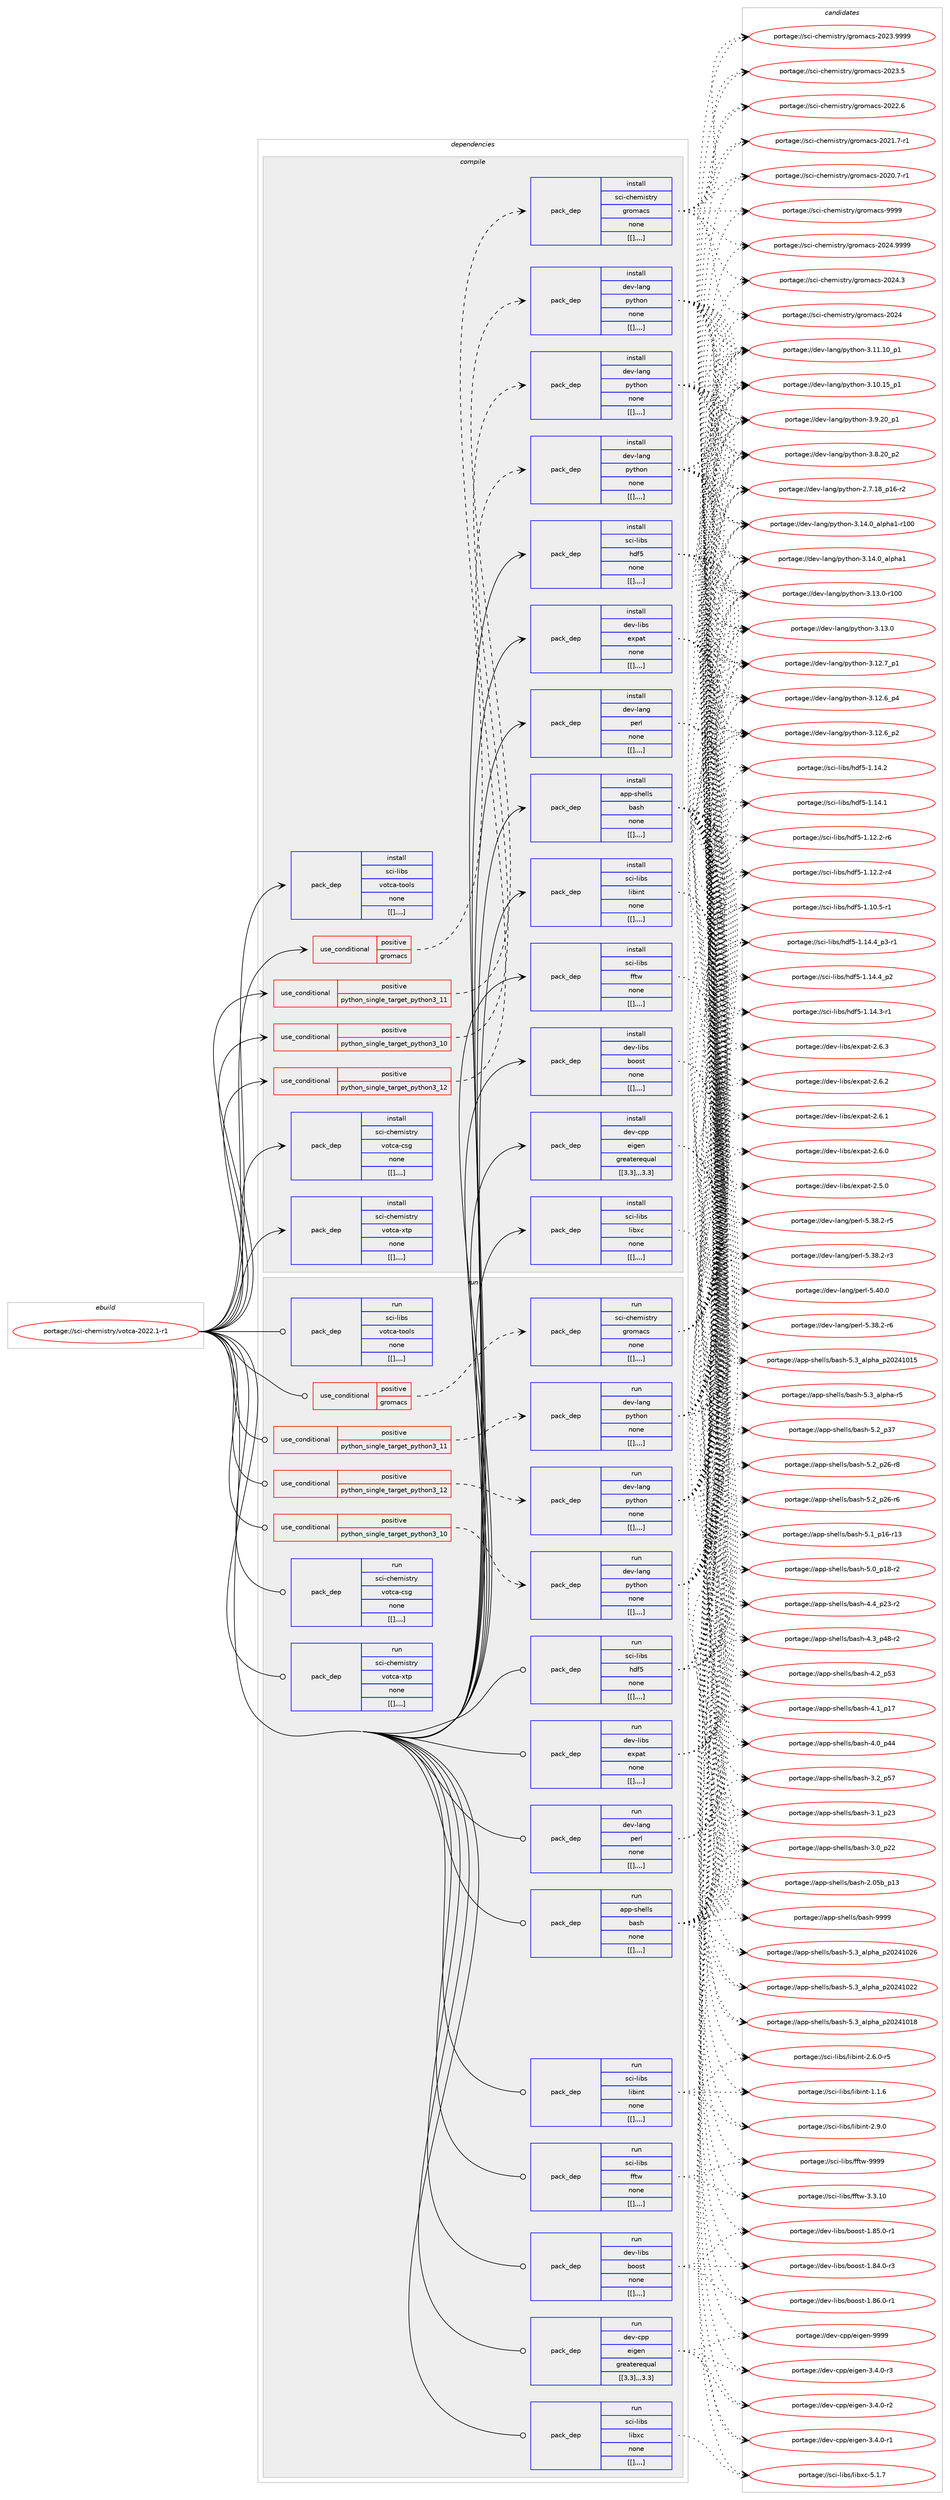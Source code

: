 digraph prolog {

# *************
# Graph options
# *************

newrank=true;
concentrate=true;
compound=true;
graph [rankdir=LR,fontname=Helvetica,fontsize=10,ranksep=1.5];#, ranksep=2.5, nodesep=0.2];
edge  [arrowhead=vee];
node  [fontname=Helvetica,fontsize=10];

# **********
# The ebuild
# **********

subgraph cluster_leftcol {
color=gray;
label=<<i>ebuild</i>>;
id [label="portage://sci-chemistry/votca-2022.1-r1", color=red, width=4, href="../sci-chemistry/votca-2022.1-r1.svg"];
}

# ****************
# The dependencies
# ****************

subgraph cluster_midcol {
color=gray;
label=<<i>dependencies</i>>;
subgraph cluster_compile {
fillcolor="#eeeeee";
style=filled;
label=<<i>compile</i>>;
subgraph cond110692 {
dependency417188 [label=<<TABLE BORDER="0" CELLBORDER="1" CELLSPACING="0" CELLPADDING="4"><TR><TD ROWSPAN="3" CELLPADDING="10">use_conditional</TD></TR><TR><TD>positive</TD></TR><TR><TD>gromacs</TD></TR></TABLE>>, shape=none, color=red];
subgraph pack303385 {
dependency417192 [label=<<TABLE BORDER="0" CELLBORDER="1" CELLSPACING="0" CELLPADDING="4" WIDTH="220"><TR><TD ROWSPAN="6" CELLPADDING="30">pack_dep</TD></TR><TR><TD WIDTH="110">install</TD></TR><TR><TD>sci-chemistry</TD></TR><TR><TD>gromacs</TD></TR><TR><TD>none</TD></TR><TR><TD>[[],,,,]</TD></TR></TABLE>>, shape=none, color=blue];
}
dependency417188:e -> dependency417192:w [weight=20,style="dashed",arrowhead="vee"];
}
id:e -> dependency417188:w [weight=20,style="solid",arrowhead="vee"];
subgraph cond110707 {
dependency417222 [label=<<TABLE BORDER="0" CELLBORDER="1" CELLSPACING="0" CELLPADDING="4"><TR><TD ROWSPAN="3" CELLPADDING="10">use_conditional</TD></TR><TR><TD>positive</TD></TR><TR><TD>python_single_target_python3_10</TD></TR></TABLE>>, shape=none, color=red];
subgraph pack303425 {
dependency417235 [label=<<TABLE BORDER="0" CELLBORDER="1" CELLSPACING="0" CELLPADDING="4" WIDTH="220"><TR><TD ROWSPAN="6" CELLPADDING="30">pack_dep</TD></TR><TR><TD WIDTH="110">install</TD></TR><TR><TD>dev-lang</TD></TR><TR><TD>python</TD></TR><TR><TD>none</TD></TR><TR><TD>[[],,,,]</TD></TR></TABLE>>, shape=none, color=blue];
}
dependency417222:e -> dependency417235:w [weight=20,style="dashed",arrowhead="vee"];
}
id:e -> dependency417222:w [weight=20,style="solid",arrowhead="vee"];
subgraph cond110716 {
dependency417286 [label=<<TABLE BORDER="0" CELLBORDER="1" CELLSPACING="0" CELLPADDING="4"><TR><TD ROWSPAN="3" CELLPADDING="10">use_conditional</TD></TR><TR><TD>positive</TD></TR><TR><TD>python_single_target_python3_11</TD></TR></TABLE>>, shape=none, color=red];
subgraph pack303480 {
dependency417312 [label=<<TABLE BORDER="0" CELLBORDER="1" CELLSPACING="0" CELLPADDING="4" WIDTH="220"><TR><TD ROWSPAN="6" CELLPADDING="30">pack_dep</TD></TR><TR><TD WIDTH="110">install</TD></TR><TR><TD>dev-lang</TD></TR><TR><TD>python</TD></TR><TR><TD>none</TD></TR><TR><TD>[[],,,,]</TD></TR></TABLE>>, shape=none, color=blue];
}
dependency417286:e -> dependency417312:w [weight=20,style="dashed",arrowhead="vee"];
}
id:e -> dependency417286:w [weight=20,style="solid",arrowhead="vee"];
subgraph cond110730 {
dependency417352 [label=<<TABLE BORDER="0" CELLBORDER="1" CELLSPACING="0" CELLPADDING="4"><TR><TD ROWSPAN="3" CELLPADDING="10">use_conditional</TD></TR><TR><TD>positive</TD></TR><TR><TD>python_single_target_python3_12</TD></TR></TABLE>>, shape=none, color=red];
subgraph pack303534 {
dependency417401 [label=<<TABLE BORDER="0" CELLBORDER="1" CELLSPACING="0" CELLPADDING="4" WIDTH="220"><TR><TD ROWSPAN="6" CELLPADDING="30">pack_dep</TD></TR><TR><TD WIDTH="110">install</TD></TR><TR><TD>dev-lang</TD></TR><TR><TD>python</TD></TR><TR><TD>none</TD></TR><TR><TD>[[],,,,]</TD></TR></TABLE>>, shape=none, color=blue];
}
dependency417352:e -> dependency417401:w [weight=20,style="dashed",arrowhead="vee"];
}
id:e -> dependency417352:w [weight=20,style="solid",arrowhead="vee"];
subgraph pack303578 {
dependency417433 [label=<<TABLE BORDER="0" CELLBORDER="1" CELLSPACING="0" CELLPADDING="4" WIDTH="220"><TR><TD ROWSPAN="6" CELLPADDING="30">pack_dep</TD></TR><TR><TD WIDTH="110">install</TD></TR><TR><TD>app-shells</TD></TR><TR><TD>bash</TD></TR><TR><TD>none</TD></TR><TR><TD>[[],,,,]</TD></TR></TABLE>>, shape=none, color=blue];
}
id:e -> dependency417433:w [weight=20,style="solid",arrowhead="vee"];
subgraph pack303586 {
dependency417457 [label=<<TABLE BORDER="0" CELLBORDER="1" CELLSPACING="0" CELLPADDING="4" WIDTH="220"><TR><TD ROWSPAN="6" CELLPADDING="30">pack_dep</TD></TR><TR><TD WIDTH="110">install</TD></TR><TR><TD>dev-cpp</TD></TR><TR><TD>eigen</TD></TR><TR><TD>greaterequal</TD></TR><TR><TD>[[3,3],,,3.3]</TD></TR></TABLE>>, shape=none, color=blue];
}
id:e -> dependency417457:w [weight=20,style="solid",arrowhead="vee"];
subgraph pack303600 {
dependency417461 [label=<<TABLE BORDER="0" CELLBORDER="1" CELLSPACING="0" CELLPADDING="4" WIDTH="220"><TR><TD ROWSPAN="6" CELLPADDING="30">pack_dep</TD></TR><TR><TD WIDTH="110">install</TD></TR><TR><TD>dev-lang</TD></TR><TR><TD>perl</TD></TR><TR><TD>none</TD></TR><TR><TD>[[],,,,]</TD></TR></TABLE>>, shape=none, color=blue];
}
id:e -> dependency417461:w [weight=20,style="solid",arrowhead="vee"];
subgraph pack303605 {
dependency417464 [label=<<TABLE BORDER="0" CELLBORDER="1" CELLSPACING="0" CELLPADDING="4" WIDTH="220"><TR><TD ROWSPAN="6" CELLPADDING="30">pack_dep</TD></TR><TR><TD WIDTH="110">install</TD></TR><TR><TD>dev-libs</TD></TR><TR><TD>boost</TD></TR><TR><TD>none</TD></TR><TR><TD>[[],,,,]</TD></TR></TABLE>>, shape=none, color=blue];
}
id:e -> dependency417464:w [weight=20,style="solid",arrowhead="vee"];
subgraph pack303642 {
dependency417549 [label=<<TABLE BORDER="0" CELLBORDER="1" CELLSPACING="0" CELLPADDING="4" WIDTH="220"><TR><TD ROWSPAN="6" CELLPADDING="30">pack_dep</TD></TR><TR><TD WIDTH="110">install</TD></TR><TR><TD>dev-libs</TD></TR><TR><TD>expat</TD></TR><TR><TD>none</TD></TR><TR><TD>[[],,,,]</TD></TR></TABLE>>, shape=none, color=blue];
}
id:e -> dependency417549:w [weight=20,style="solid",arrowhead="vee"];
subgraph pack303708 {
dependency417584 [label=<<TABLE BORDER="0" CELLBORDER="1" CELLSPACING="0" CELLPADDING="4" WIDTH="220"><TR><TD ROWSPAN="6" CELLPADDING="30">pack_dep</TD></TR><TR><TD WIDTH="110">install</TD></TR><TR><TD>sci-libs</TD></TR><TR><TD>fftw</TD></TR><TR><TD>none</TD></TR><TR><TD>[[],,,,]</TD></TR></TABLE>>, shape=none, color=blue];
}
id:e -> dependency417584:w [weight=20,style="solid",arrowhead="vee"];
subgraph pack303727 {
dependency417655 [label=<<TABLE BORDER="0" CELLBORDER="1" CELLSPACING="0" CELLPADDING="4" WIDTH="220"><TR><TD ROWSPAN="6" CELLPADDING="30">pack_dep</TD></TR><TR><TD WIDTH="110">install</TD></TR><TR><TD>sci-libs</TD></TR><TR><TD>hdf5</TD></TR><TR><TD>none</TD></TR><TR><TD>[[],,,,]</TD></TR></TABLE>>, shape=none, color=blue];
}
id:e -> dependency417655:w [weight=20,style="solid",arrowhead="vee"];
subgraph pack303767 {
dependency417692 [label=<<TABLE BORDER="0" CELLBORDER="1" CELLSPACING="0" CELLPADDING="4" WIDTH="220"><TR><TD ROWSPAN="6" CELLPADDING="30">pack_dep</TD></TR><TR><TD WIDTH="110">install</TD></TR><TR><TD>sci-libs</TD></TR><TR><TD>libint</TD></TR><TR><TD>none</TD></TR><TR><TD>[[],,,,]</TD></TR></TABLE>>, shape=none, color=blue];
}
id:e -> dependency417692:w [weight=20,style="solid",arrowhead="vee"];
subgraph pack303811 {
dependency417729 [label=<<TABLE BORDER="0" CELLBORDER="1" CELLSPACING="0" CELLPADDING="4" WIDTH="220"><TR><TD ROWSPAN="6" CELLPADDING="30">pack_dep</TD></TR><TR><TD WIDTH="110">install</TD></TR><TR><TD>sci-libs</TD></TR><TR><TD>libxc</TD></TR><TR><TD>none</TD></TR><TR><TD>[[],,,,]</TD></TR></TABLE>>, shape=none, color=blue];
}
id:e -> dependency417729:w [weight=20,style="solid",arrowhead="vee"];
subgraph pack303826 {
dependency417754 [label=<<TABLE BORDER="0" CELLBORDER="1" CELLSPACING="0" CELLPADDING="4" WIDTH="220"><TR><TD ROWSPAN="6" CELLPADDING="30">pack_dep</TD></TR><TR><TD WIDTH="110">install</TD></TR><TR><TD>sci-chemistry</TD></TR><TR><TD>votca-csg</TD></TR><TR><TD>none</TD></TR><TR><TD>[[],,,,]</TD></TR></TABLE>>, shape=none, color=blue];
}
id:e -> dependency417754:w [weight=20,style="solid",arrowhead="vee"];
subgraph pack303838 {
dependency417772 [label=<<TABLE BORDER="0" CELLBORDER="1" CELLSPACING="0" CELLPADDING="4" WIDTH="220"><TR><TD ROWSPAN="6" CELLPADDING="30">pack_dep</TD></TR><TR><TD WIDTH="110">install</TD></TR><TR><TD>sci-chemistry</TD></TR><TR><TD>votca-xtp</TD></TR><TR><TD>none</TD></TR><TR><TD>[[],,,,]</TD></TR></TABLE>>, shape=none, color=blue];
}
id:e -> dependency417772:w [weight=20,style="solid",arrowhead="vee"];
subgraph pack303869 {
dependency417804 [label=<<TABLE BORDER="0" CELLBORDER="1" CELLSPACING="0" CELLPADDING="4" WIDTH="220"><TR><TD ROWSPAN="6" CELLPADDING="30">pack_dep</TD></TR><TR><TD WIDTH="110">install</TD></TR><TR><TD>sci-libs</TD></TR><TR><TD>votca-tools</TD></TR><TR><TD>none</TD></TR><TR><TD>[[],,,,]</TD></TR></TABLE>>, shape=none, color=blue];
}
id:e -> dependency417804:w [weight=20,style="solid",arrowhead="vee"];
}
subgraph cluster_compileandrun {
fillcolor="#eeeeee";
style=filled;
label=<<i>compile and run</i>>;
}
subgraph cluster_run {
fillcolor="#eeeeee";
style=filled;
label=<<i>run</i>>;
subgraph cond110827 {
dependency417874 [label=<<TABLE BORDER="0" CELLBORDER="1" CELLSPACING="0" CELLPADDING="4"><TR><TD ROWSPAN="3" CELLPADDING="10">use_conditional</TD></TR><TR><TD>positive</TD></TR><TR><TD>gromacs</TD></TR></TABLE>>, shape=none, color=red];
subgraph pack303971 {
dependency417958 [label=<<TABLE BORDER="0" CELLBORDER="1" CELLSPACING="0" CELLPADDING="4" WIDTH="220"><TR><TD ROWSPAN="6" CELLPADDING="30">pack_dep</TD></TR><TR><TD WIDTH="110">run</TD></TR><TR><TD>sci-chemistry</TD></TR><TR><TD>gromacs</TD></TR><TR><TD>none</TD></TR><TR><TD>[[],,,,]</TD></TR></TABLE>>, shape=none, color=blue];
}
dependency417874:e -> dependency417958:w [weight=20,style="dashed",arrowhead="vee"];
}
id:e -> dependency417874:w [weight=20,style="solid",arrowhead="odot"];
subgraph cond110862 {
dependency417993 [label=<<TABLE BORDER="0" CELLBORDER="1" CELLSPACING="0" CELLPADDING="4"><TR><TD ROWSPAN="3" CELLPADDING="10">use_conditional</TD></TR><TR><TD>positive</TD></TR><TR><TD>python_single_target_python3_10</TD></TR></TABLE>>, shape=none, color=red];
subgraph pack304045 {
dependency418075 [label=<<TABLE BORDER="0" CELLBORDER="1" CELLSPACING="0" CELLPADDING="4" WIDTH="220"><TR><TD ROWSPAN="6" CELLPADDING="30">pack_dep</TD></TR><TR><TD WIDTH="110">run</TD></TR><TR><TD>dev-lang</TD></TR><TR><TD>python</TD></TR><TR><TD>none</TD></TR><TR><TD>[[],,,,]</TD></TR></TABLE>>, shape=none, color=blue];
}
dependency417993:e -> dependency418075:w [weight=20,style="dashed",arrowhead="vee"];
}
id:e -> dependency417993:w [weight=20,style="solid",arrowhead="odot"];
subgraph cond110896 {
dependency418079 [label=<<TABLE BORDER="0" CELLBORDER="1" CELLSPACING="0" CELLPADDING="4"><TR><TD ROWSPAN="3" CELLPADDING="10">use_conditional</TD></TR><TR><TD>positive</TD></TR><TR><TD>python_single_target_python3_11</TD></TR></TABLE>>, shape=none, color=red];
subgraph pack304086 {
dependency418099 [label=<<TABLE BORDER="0" CELLBORDER="1" CELLSPACING="0" CELLPADDING="4" WIDTH="220"><TR><TD ROWSPAN="6" CELLPADDING="30">pack_dep</TD></TR><TR><TD WIDTH="110">run</TD></TR><TR><TD>dev-lang</TD></TR><TR><TD>python</TD></TR><TR><TD>none</TD></TR><TR><TD>[[],,,,]</TD></TR></TABLE>>, shape=none, color=blue];
}
dependency418079:e -> dependency418099:w [weight=20,style="dashed",arrowhead="vee"];
}
id:e -> dependency418079:w [weight=20,style="solid",arrowhead="odot"];
subgraph cond110914 {
dependency418138 [label=<<TABLE BORDER="0" CELLBORDER="1" CELLSPACING="0" CELLPADDING="4"><TR><TD ROWSPAN="3" CELLPADDING="10">use_conditional</TD></TR><TR><TD>positive</TD></TR><TR><TD>python_single_target_python3_12</TD></TR></TABLE>>, shape=none, color=red];
subgraph pack304153 {
dependency418226 [label=<<TABLE BORDER="0" CELLBORDER="1" CELLSPACING="0" CELLPADDING="4" WIDTH="220"><TR><TD ROWSPAN="6" CELLPADDING="30">pack_dep</TD></TR><TR><TD WIDTH="110">run</TD></TR><TR><TD>dev-lang</TD></TR><TR><TD>python</TD></TR><TR><TD>none</TD></TR><TR><TD>[[],,,,]</TD></TR></TABLE>>, shape=none, color=blue];
}
dependency418138:e -> dependency418226:w [weight=20,style="dashed",arrowhead="vee"];
}
id:e -> dependency418138:w [weight=20,style="solid",arrowhead="odot"];
subgraph pack304199 {
dependency418267 [label=<<TABLE BORDER="0" CELLBORDER="1" CELLSPACING="0" CELLPADDING="4" WIDTH="220"><TR><TD ROWSPAN="6" CELLPADDING="30">pack_dep</TD></TR><TR><TD WIDTH="110">run</TD></TR><TR><TD>app-shells</TD></TR><TR><TD>bash</TD></TR><TR><TD>none</TD></TR><TR><TD>[[],,,,]</TD></TR></TABLE>>, shape=none, color=blue];
}
id:e -> dependency418267:w [weight=20,style="solid",arrowhead="odot"];
subgraph pack304256 {
dependency418288 [label=<<TABLE BORDER="0" CELLBORDER="1" CELLSPACING="0" CELLPADDING="4" WIDTH="220"><TR><TD ROWSPAN="6" CELLPADDING="30">pack_dep</TD></TR><TR><TD WIDTH="110">run</TD></TR><TR><TD>dev-cpp</TD></TR><TR><TD>eigen</TD></TR><TR><TD>greaterequal</TD></TR><TR><TD>[[3,3],,,3.3]</TD></TR></TABLE>>, shape=none, color=blue];
}
id:e -> dependency418288:w [weight=20,style="solid",arrowhead="odot"];
subgraph pack304347 {
dependency418484 [label=<<TABLE BORDER="0" CELLBORDER="1" CELLSPACING="0" CELLPADDING="4" WIDTH="220"><TR><TD ROWSPAN="6" CELLPADDING="30">pack_dep</TD></TR><TR><TD WIDTH="110">run</TD></TR><TR><TD>dev-lang</TD></TR><TR><TD>perl</TD></TR><TR><TD>none</TD></TR><TR><TD>[[],,,,]</TD></TR></TABLE>>, shape=none, color=blue];
}
id:e -> dependency418484:w [weight=20,style="solid",arrowhead="odot"];
subgraph pack304459 {
dependency418568 [label=<<TABLE BORDER="0" CELLBORDER="1" CELLSPACING="0" CELLPADDING="4" WIDTH="220"><TR><TD ROWSPAN="6" CELLPADDING="30">pack_dep</TD></TR><TR><TD WIDTH="110">run</TD></TR><TR><TD>dev-libs</TD></TR><TR><TD>boost</TD></TR><TR><TD>none</TD></TR><TR><TD>[[],,,,]</TD></TR></TABLE>>, shape=none, color=blue];
}
id:e -> dependency418568:w [weight=20,style="solid",arrowhead="odot"];
subgraph pack304512 {
dependency418603 [label=<<TABLE BORDER="0" CELLBORDER="1" CELLSPACING="0" CELLPADDING="4" WIDTH="220"><TR><TD ROWSPAN="6" CELLPADDING="30">pack_dep</TD></TR><TR><TD WIDTH="110">run</TD></TR><TR><TD>dev-libs</TD></TR><TR><TD>expat</TD></TR><TR><TD>none</TD></TR><TR><TD>[[],,,,]</TD></TR></TABLE>>, shape=none, color=blue];
}
id:e -> dependency418603:w [weight=20,style="solid",arrowhead="odot"];
subgraph pack304529 {
dependency418609 [label=<<TABLE BORDER="0" CELLBORDER="1" CELLSPACING="0" CELLPADDING="4" WIDTH="220"><TR><TD ROWSPAN="6" CELLPADDING="30">pack_dep</TD></TR><TR><TD WIDTH="110">run</TD></TR><TR><TD>sci-libs</TD></TR><TR><TD>fftw</TD></TR><TR><TD>none</TD></TR><TR><TD>[[],,,,]</TD></TR></TABLE>>, shape=none, color=blue];
}
id:e -> dependency418609:w [weight=20,style="solid",arrowhead="odot"];
subgraph pack304562 {
dependency418662 [label=<<TABLE BORDER="0" CELLBORDER="1" CELLSPACING="0" CELLPADDING="4" WIDTH="220"><TR><TD ROWSPAN="6" CELLPADDING="30">pack_dep</TD></TR><TR><TD WIDTH="110">run</TD></TR><TR><TD>sci-libs</TD></TR><TR><TD>hdf5</TD></TR><TR><TD>none</TD></TR><TR><TD>[[],,,,]</TD></TR></TABLE>>, shape=none, color=blue];
}
id:e -> dependency418662:w [weight=20,style="solid",arrowhead="odot"];
subgraph pack304592 {
dependency418743 [label=<<TABLE BORDER="0" CELLBORDER="1" CELLSPACING="0" CELLPADDING="4" WIDTH="220"><TR><TD ROWSPAN="6" CELLPADDING="30">pack_dep</TD></TR><TR><TD WIDTH="110">run</TD></TR><TR><TD>sci-libs</TD></TR><TR><TD>libint</TD></TR><TR><TD>none</TD></TR><TR><TD>[[],,,,]</TD></TR></TABLE>>, shape=none, color=blue];
}
id:e -> dependency418743:w [weight=20,style="solid",arrowhead="odot"];
subgraph pack304644 {
dependency418849 [label=<<TABLE BORDER="0" CELLBORDER="1" CELLSPACING="0" CELLPADDING="4" WIDTH="220"><TR><TD ROWSPAN="6" CELLPADDING="30">pack_dep</TD></TR><TR><TD WIDTH="110">run</TD></TR><TR><TD>sci-libs</TD></TR><TR><TD>libxc</TD></TR><TR><TD>none</TD></TR><TR><TD>[[],,,,]</TD></TR></TABLE>>, shape=none, color=blue];
}
id:e -> dependency418849:w [weight=20,style="solid",arrowhead="odot"];
subgraph pack304742 {
dependency418889 [label=<<TABLE BORDER="0" CELLBORDER="1" CELLSPACING="0" CELLPADDING="4" WIDTH="220"><TR><TD ROWSPAN="6" CELLPADDING="30">pack_dep</TD></TR><TR><TD WIDTH="110">run</TD></TR><TR><TD>sci-chemistry</TD></TR><TR><TD>votca-csg</TD></TR><TR><TD>none</TD></TR><TR><TD>[[],,,,]</TD></TR></TABLE>>, shape=none, color=blue];
}
id:e -> dependency418889:w [weight=20,style="solid",arrowhead="odot"];
subgraph pack304791 {
dependency418934 [label=<<TABLE BORDER="0" CELLBORDER="1" CELLSPACING="0" CELLPADDING="4" WIDTH="220"><TR><TD ROWSPAN="6" CELLPADDING="30">pack_dep</TD></TR><TR><TD WIDTH="110">run</TD></TR><TR><TD>sci-chemistry</TD></TR><TR><TD>votca-xtp</TD></TR><TR><TD>none</TD></TR><TR><TD>[[],,,,]</TD></TR></TABLE>>, shape=none, color=blue];
}
id:e -> dependency418934:w [weight=20,style="solid",arrowhead="odot"];
subgraph pack304795 {
dependency418958 [label=<<TABLE BORDER="0" CELLBORDER="1" CELLSPACING="0" CELLPADDING="4" WIDTH="220"><TR><TD ROWSPAN="6" CELLPADDING="30">pack_dep</TD></TR><TR><TD WIDTH="110">run</TD></TR><TR><TD>sci-libs</TD></TR><TR><TD>votca-tools</TD></TR><TR><TD>none</TD></TR><TR><TD>[[],,,,]</TD></TR></TABLE>>, shape=none, color=blue];
}
id:e -> dependency418958:w [weight=20,style="solid",arrowhead="odot"];
}
}

# **************
# The candidates
# **************

subgraph cluster_choices {
rank=same;
color=gray;
label=<<i>candidates</i>>;

subgraph choice304032 {
color=black;
nodesep=1;
choice1159910545991041011091051151161141214710311411110997991154557575757 [label="portage://sci-chemistry/gromacs-9999", color=red, width=4,href="../sci-chemistry/gromacs-9999.svg"];
choice11599105459910410110910511511611412147103114111109979911545504850524657575757 [label="portage://sci-chemistry/gromacs-2024.9999", color=red, width=4,href="../sci-chemistry/gromacs-2024.9999.svg"];
choice11599105459910410110910511511611412147103114111109979911545504850524651 [label="portage://sci-chemistry/gromacs-2024.3", color=red, width=4,href="../sci-chemistry/gromacs-2024.3.svg"];
choice1159910545991041011091051151161141214710311411110997991154550485052 [label="portage://sci-chemistry/gromacs-2024", color=red, width=4,href="../sci-chemistry/gromacs-2024.svg"];
choice11599105459910410110910511511611412147103114111109979911545504850514657575757 [label="portage://sci-chemistry/gromacs-2023.9999", color=red, width=4,href="../sci-chemistry/gromacs-2023.9999.svg"];
choice11599105459910410110910511511611412147103114111109979911545504850514653 [label="portage://sci-chemistry/gromacs-2023.5", color=red, width=4,href="../sci-chemistry/gromacs-2023.5.svg"];
choice11599105459910410110910511511611412147103114111109979911545504850504654 [label="portage://sci-chemistry/gromacs-2022.6", color=red, width=4,href="../sci-chemistry/gromacs-2022.6.svg"];
choice115991054599104101109105115116114121471031141111099799115455048504946554511449 [label="portage://sci-chemistry/gromacs-2021.7-r1", color=red, width=4,href="../sci-chemistry/gromacs-2021.7-r1.svg"];
choice115991054599104101109105115116114121471031141111099799115455048504846554511449 [label="portage://sci-chemistry/gromacs-2020.7-r1", color=red, width=4,href="../sci-chemistry/gromacs-2020.7-r1.svg"];
dependency417192:e -> choice1159910545991041011091051151161141214710311411110997991154557575757:w [style=dotted,weight="100"];
dependency417192:e -> choice11599105459910410110910511511611412147103114111109979911545504850524657575757:w [style=dotted,weight="100"];
dependency417192:e -> choice11599105459910410110910511511611412147103114111109979911545504850524651:w [style=dotted,weight="100"];
dependency417192:e -> choice1159910545991041011091051151161141214710311411110997991154550485052:w [style=dotted,weight="100"];
dependency417192:e -> choice11599105459910410110910511511611412147103114111109979911545504850514657575757:w [style=dotted,weight="100"];
dependency417192:e -> choice11599105459910410110910511511611412147103114111109979911545504850514653:w [style=dotted,weight="100"];
dependency417192:e -> choice11599105459910410110910511511611412147103114111109979911545504850504654:w [style=dotted,weight="100"];
dependency417192:e -> choice115991054599104101109105115116114121471031141111099799115455048504946554511449:w [style=dotted,weight="100"];
dependency417192:e -> choice115991054599104101109105115116114121471031141111099799115455048504846554511449:w [style=dotted,weight="100"];
}
subgraph choice304045 {
color=black;
nodesep=1;
choice100101118451089711010347112121116104111110455146495246489597108112104974945114494848 [label="portage://dev-lang/python-3.14.0_alpha1-r100", color=red, width=4,href="../dev-lang/python-3.14.0_alpha1-r100.svg"];
choice1001011184510897110103471121211161041111104551464952464895971081121049749 [label="portage://dev-lang/python-3.14.0_alpha1", color=red, width=4,href="../dev-lang/python-3.14.0_alpha1.svg"];
choice1001011184510897110103471121211161041111104551464951464845114494848 [label="portage://dev-lang/python-3.13.0-r100", color=red, width=4,href="../dev-lang/python-3.13.0-r100.svg"];
choice10010111845108971101034711212111610411111045514649514648 [label="portage://dev-lang/python-3.13.0", color=red, width=4,href="../dev-lang/python-3.13.0.svg"];
choice100101118451089711010347112121116104111110455146495046559511249 [label="portage://dev-lang/python-3.12.7_p1", color=red, width=4,href="../dev-lang/python-3.12.7_p1.svg"];
choice100101118451089711010347112121116104111110455146495046549511252 [label="portage://dev-lang/python-3.12.6_p4", color=red, width=4,href="../dev-lang/python-3.12.6_p4.svg"];
choice100101118451089711010347112121116104111110455146495046549511250 [label="portage://dev-lang/python-3.12.6_p2", color=red, width=4,href="../dev-lang/python-3.12.6_p2.svg"];
choice10010111845108971101034711212111610411111045514649494649489511249 [label="portage://dev-lang/python-3.11.10_p1", color=red, width=4,href="../dev-lang/python-3.11.10_p1.svg"];
choice10010111845108971101034711212111610411111045514649484649539511249 [label="portage://dev-lang/python-3.10.15_p1", color=red, width=4,href="../dev-lang/python-3.10.15_p1.svg"];
choice100101118451089711010347112121116104111110455146574650489511249 [label="portage://dev-lang/python-3.9.20_p1", color=red, width=4,href="../dev-lang/python-3.9.20_p1.svg"];
choice100101118451089711010347112121116104111110455146564650489511250 [label="portage://dev-lang/python-3.8.20_p2", color=red, width=4,href="../dev-lang/python-3.8.20_p2.svg"];
choice100101118451089711010347112121116104111110455046554649569511249544511450 [label="portage://dev-lang/python-2.7.18_p16-r2", color=red, width=4,href="../dev-lang/python-2.7.18_p16-r2.svg"];
dependency417235:e -> choice100101118451089711010347112121116104111110455146495246489597108112104974945114494848:w [style=dotted,weight="100"];
dependency417235:e -> choice1001011184510897110103471121211161041111104551464952464895971081121049749:w [style=dotted,weight="100"];
dependency417235:e -> choice1001011184510897110103471121211161041111104551464951464845114494848:w [style=dotted,weight="100"];
dependency417235:e -> choice10010111845108971101034711212111610411111045514649514648:w [style=dotted,weight="100"];
dependency417235:e -> choice100101118451089711010347112121116104111110455146495046559511249:w [style=dotted,weight="100"];
dependency417235:e -> choice100101118451089711010347112121116104111110455146495046549511252:w [style=dotted,weight="100"];
dependency417235:e -> choice100101118451089711010347112121116104111110455146495046549511250:w [style=dotted,weight="100"];
dependency417235:e -> choice10010111845108971101034711212111610411111045514649494649489511249:w [style=dotted,weight="100"];
dependency417235:e -> choice10010111845108971101034711212111610411111045514649484649539511249:w [style=dotted,weight="100"];
dependency417235:e -> choice100101118451089711010347112121116104111110455146574650489511249:w [style=dotted,weight="100"];
dependency417235:e -> choice100101118451089711010347112121116104111110455146564650489511250:w [style=dotted,weight="100"];
dependency417235:e -> choice100101118451089711010347112121116104111110455046554649569511249544511450:w [style=dotted,weight="100"];
}
subgraph choice304063 {
color=black;
nodesep=1;
choice100101118451089711010347112121116104111110455146495246489597108112104974945114494848 [label="portage://dev-lang/python-3.14.0_alpha1-r100", color=red, width=4,href="../dev-lang/python-3.14.0_alpha1-r100.svg"];
choice1001011184510897110103471121211161041111104551464952464895971081121049749 [label="portage://dev-lang/python-3.14.0_alpha1", color=red, width=4,href="../dev-lang/python-3.14.0_alpha1.svg"];
choice1001011184510897110103471121211161041111104551464951464845114494848 [label="portage://dev-lang/python-3.13.0-r100", color=red, width=4,href="../dev-lang/python-3.13.0-r100.svg"];
choice10010111845108971101034711212111610411111045514649514648 [label="portage://dev-lang/python-3.13.0", color=red, width=4,href="../dev-lang/python-3.13.0.svg"];
choice100101118451089711010347112121116104111110455146495046559511249 [label="portage://dev-lang/python-3.12.7_p1", color=red, width=4,href="../dev-lang/python-3.12.7_p1.svg"];
choice100101118451089711010347112121116104111110455146495046549511252 [label="portage://dev-lang/python-3.12.6_p4", color=red, width=4,href="../dev-lang/python-3.12.6_p4.svg"];
choice100101118451089711010347112121116104111110455146495046549511250 [label="portage://dev-lang/python-3.12.6_p2", color=red, width=4,href="../dev-lang/python-3.12.6_p2.svg"];
choice10010111845108971101034711212111610411111045514649494649489511249 [label="portage://dev-lang/python-3.11.10_p1", color=red, width=4,href="../dev-lang/python-3.11.10_p1.svg"];
choice10010111845108971101034711212111610411111045514649484649539511249 [label="portage://dev-lang/python-3.10.15_p1", color=red, width=4,href="../dev-lang/python-3.10.15_p1.svg"];
choice100101118451089711010347112121116104111110455146574650489511249 [label="portage://dev-lang/python-3.9.20_p1", color=red, width=4,href="../dev-lang/python-3.9.20_p1.svg"];
choice100101118451089711010347112121116104111110455146564650489511250 [label="portage://dev-lang/python-3.8.20_p2", color=red, width=4,href="../dev-lang/python-3.8.20_p2.svg"];
choice100101118451089711010347112121116104111110455046554649569511249544511450 [label="portage://dev-lang/python-2.7.18_p16-r2", color=red, width=4,href="../dev-lang/python-2.7.18_p16-r2.svg"];
dependency417312:e -> choice100101118451089711010347112121116104111110455146495246489597108112104974945114494848:w [style=dotted,weight="100"];
dependency417312:e -> choice1001011184510897110103471121211161041111104551464952464895971081121049749:w [style=dotted,weight="100"];
dependency417312:e -> choice1001011184510897110103471121211161041111104551464951464845114494848:w [style=dotted,weight="100"];
dependency417312:e -> choice10010111845108971101034711212111610411111045514649514648:w [style=dotted,weight="100"];
dependency417312:e -> choice100101118451089711010347112121116104111110455146495046559511249:w [style=dotted,weight="100"];
dependency417312:e -> choice100101118451089711010347112121116104111110455146495046549511252:w [style=dotted,weight="100"];
dependency417312:e -> choice100101118451089711010347112121116104111110455146495046549511250:w [style=dotted,weight="100"];
dependency417312:e -> choice10010111845108971101034711212111610411111045514649494649489511249:w [style=dotted,weight="100"];
dependency417312:e -> choice10010111845108971101034711212111610411111045514649484649539511249:w [style=dotted,weight="100"];
dependency417312:e -> choice100101118451089711010347112121116104111110455146574650489511249:w [style=dotted,weight="100"];
dependency417312:e -> choice100101118451089711010347112121116104111110455146564650489511250:w [style=dotted,weight="100"];
dependency417312:e -> choice100101118451089711010347112121116104111110455046554649569511249544511450:w [style=dotted,weight="100"];
}
subgraph choice304104 {
color=black;
nodesep=1;
choice100101118451089711010347112121116104111110455146495246489597108112104974945114494848 [label="portage://dev-lang/python-3.14.0_alpha1-r100", color=red, width=4,href="../dev-lang/python-3.14.0_alpha1-r100.svg"];
choice1001011184510897110103471121211161041111104551464952464895971081121049749 [label="portage://dev-lang/python-3.14.0_alpha1", color=red, width=4,href="../dev-lang/python-3.14.0_alpha1.svg"];
choice1001011184510897110103471121211161041111104551464951464845114494848 [label="portage://dev-lang/python-3.13.0-r100", color=red, width=4,href="../dev-lang/python-3.13.0-r100.svg"];
choice10010111845108971101034711212111610411111045514649514648 [label="portage://dev-lang/python-3.13.0", color=red, width=4,href="../dev-lang/python-3.13.0.svg"];
choice100101118451089711010347112121116104111110455146495046559511249 [label="portage://dev-lang/python-3.12.7_p1", color=red, width=4,href="../dev-lang/python-3.12.7_p1.svg"];
choice100101118451089711010347112121116104111110455146495046549511252 [label="portage://dev-lang/python-3.12.6_p4", color=red, width=4,href="../dev-lang/python-3.12.6_p4.svg"];
choice100101118451089711010347112121116104111110455146495046549511250 [label="portage://dev-lang/python-3.12.6_p2", color=red, width=4,href="../dev-lang/python-3.12.6_p2.svg"];
choice10010111845108971101034711212111610411111045514649494649489511249 [label="portage://dev-lang/python-3.11.10_p1", color=red, width=4,href="../dev-lang/python-3.11.10_p1.svg"];
choice10010111845108971101034711212111610411111045514649484649539511249 [label="portage://dev-lang/python-3.10.15_p1", color=red, width=4,href="../dev-lang/python-3.10.15_p1.svg"];
choice100101118451089711010347112121116104111110455146574650489511249 [label="portage://dev-lang/python-3.9.20_p1", color=red, width=4,href="../dev-lang/python-3.9.20_p1.svg"];
choice100101118451089711010347112121116104111110455146564650489511250 [label="portage://dev-lang/python-3.8.20_p2", color=red, width=4,href="../dev-lang/python-3.8.20_p2.svg"];
choice100101118451089711010347112121116104111110455046554649569511249544511450 [label="portage://dev-lang/python-2.7.18_p16-r2", color=red, width=4,href="../dev-lang/python-2.7.18_p16-r2.svg"];
dependency417401:e -> choice100101118451089711010347112121116104111110455146495246489597108112104974945114494848:w [style=dotted,weight="100"];
dependency417401:e -> choice1001011184510897110103471121211161041111104551464952464895971081121049749:w [style=dotted,weight="100"];
dependency417401:e -> choice1001011184510897110103471121211161041111104551464951464845114494848:w [style=dotted,weight="100"];
dependency417401:e -> choice10010111845108971101034711212111610411111045514649514648:w [style=dotted,weight="100"];
dependency417401:e -> choice100101118451089711010347112121116104111110455146495046559511249:w [style=dotted,weight="100"];
dependency417401:e -> choice100101118451089711010347112121116104111110455146495046549511252:w [style=dotted,weight="100"];
dependency417401:e -> choice100101118451089711010347112121116104111110455146495046549511250:w [style=dotted,weight="100"];
dependency417401:e -> choice10010111845108971101034711212111610411111045514649494649489511249:w [style=dotted,weight="100"];
dependency417401:e -> choice10010111845108971101034711212111610411111045514649484649539511249:w [style=dotted,weight="100"];
dependency417401:e -> choice100101118451089711010347112121116104111110455146574650489511249:w [style=dotted,weight="100"];
dependency417401:e -> choice100101118451089711010347112121116104111110455146564650489511250:w [style=dotted,weight="100"];
dependency417401:e -> choice100101118451089711010347112121116104111110455046554649569511249544511450:w [style=dotted,weight="100"];
}
subgraph choice304127 {
color=black;
nodesep=1;
choice97112112451151041011081081154798971151044557575757 [label="portage://app-shells/bash-9999", color=red, width=4,href="../app-shells/bash-9999.svg"];
choice971121124511510410110810811547989711510445534651959710811210497951125048505249485054 [label="portage://app-shells/bash-5.3_alpha_p20241026", color=red, width=4,href="../app-shells/bash-5.3_alpha_p20241026.svg"];
choice971121124511510410110810811547989711510445534651959710811210497951125048505249485050 [label="portage://app-shells/bash-5.3_alpha_p20241022", color=red, width=4,href="../app-shells/bash-5.3_alpha_p20241022.svg"];
choice971121124511510410110810811547989711510445534651959710811210497951125048505249484956 [label="portage://app-shells/bash-5.3_alpha_p20241018", color=red, width=4,href="../app-shells/bash-5.3_alpha_p20241018.svg"];
choice971121124511510410110810811547989711510445534651959710811210497951125048505249484953 [label="portage://app-shells/bash-5.3_alpha_p20241015", color=red, width=4,href="../app-shells/bash-5.3_alpha_p20241015.svg"];
choice9711211245115104101108108115479897115104455346519597108112104974511453 [label="portage://app-shells/bash-5.3_alpha-r5", color=red, width=4,href="../app-shells/bash-5.3_alpha-r5.svg"];
choice971121124511510410110810811547989711510445534650951125155 [label="portage://app-shells/bash-5.2_p37", color=red, width=4,href="../app-shells/bash-5.2_p37.svg"];
choice9711211245115104101108108115479897115104455346509511250544511456 [label="portage://app-shells/bash-5.2_p26-r8", color=red, width=4,href="../app-shells/bash-5.2_p26-r8.svg"];
choice9711211245115104101108108115479897115104455346509511250544511454 [label="portage://app-shells/bash-5.2_p26-r6", color=red, width=4,href="../app-shells/bash-5.2_p26-r6.svg"];
choice971121124511510410110810811547989711510445534649951124954451144951 [label="portage://app-shells/bash-5.1_p16-r13", color=red, width=4,href="../app-shells/bash-5.1_p16-r13.svg"];
choice9711211245115104101108108115479897115104455346489511249564511450 [label="portage://app-shells/bash-5.0_p18-r2", color=red, width=4,href="../app-shells/bash-5.0_p18-r2.svg"];
choice9711211245115104101108108115479897115104455246529511250514511450 [label="portage://app-shells/bash-4.4_p23-r2", color=red, width=4,href="../app-shells/bash-4.4_p23-r2.svg"];
choice9711211245115104101108108115479897115104455246519511252564511450 [label="portage://app-shells/bash-4.3_p48-r2", color=red, width=4,href="../app-shells/bash-4.3_p48-r2.svg"];
choice971121124511510410110810811547989711510445524650951125351 [label="portage://app-shells/bash-4.2_p53", color=red, width=4,href="../app-shells/bash-4.2_p53.svg"];
choice971121124511510410110810811547989711510445524649951124955 [label="portage://app-shells/bash-4.1_p17", color=red, width=4,href="../app-shells/bash-4.1_p17.svg"];
choice971121124511510410110810811547989711510445524648951125252 [label="portage://app-shells/bash-4.0_p44", color=red, width=4,href="../app-shells/bash-4.0_p44.svg"];
choice971121124511510410110810811547989711510445514650951125355 [label="portage://app-shells/bash-3.2_p57", color=red, width=4,href="../app-shells/bash-3.2_p57.svg"];
choice971121124511510410110810811547989711510445514649951125051 [label="portage://app-shells/bash-3.1_p23", color=red, width=4,href="../app-shells/bash-3.1_p23.svg"];
choice971121124511510410110810811547989711510445514648951125050 [label="portage://app-shells/bash-3.0_p22", color=red, width=4,href="../app-shells/bash-3.0_p22.svg"];
choice9711211245115104101108108115479897115104455046485398951124951 [label="portage://app-shells/bash-2.05b_p13", color=red, width=4,href="../app-shells/bash-2.05b_p13.svg"];
dependency417433:e -> choice97112112451151041011081081154798971151044557575757:w [style=dotted,weight="100"];
dependency417433:e -> choice971121124511510410110810811547989711510445534651959710811210497951125048505249485054:w [style=dotted,weight="100"];
dependency417433:e -> choice971121124511510410110810811547989711510445534651959710811210497951125048505249485050:w [style=dotted,weight="100"];
dependency417433:e -> choice971121124511510410110810811547989711510445534651959710811210497951125048505249484956:w [style=dotted,weight="100"];
dependency417433:e -> choice971121124511510410110810811547989711510445534651959710811210497951125048505249484953:w [style=dotted,weight="100"];
dependency417433:e -> choice9711211245115104101108108115479897115104455346519597108112104974511453:w [style=dotted,weight="100"];
dependency417433:e -> choice971121124511510410110810811547989711510445534650951125155:w [style=dotted,weight="100"];
dependency417433:e -> choice9711211245115104101108108115479897115104455346509511250544511456:w [style=dotted,weight="100"];
dependency417433:e -> choice9711211245115104101108108115479897115104455346509511250544511454:w [style=dotted,weight="100"];
dependency417433:e -> choice971121124511510410110810811547989711510445534649951124954451144951:w [style=dotted,weight="100"];
dependency417433:e -> choice9711211245115104101108108115479897115104455346489511249564511450:w [style=dotted,weight="100"];
dependency417433:e -> choice9711211245115104101108108115479897115104455246529511250514511450:w [style=dotted,weight="100"];
dependency417433:e -> choice9711211245115104101108108115479897115104455246519511252564511450:w [style=dotted,weight="100"];
dependency417433:e -> choice971121124511510410110810811547989711510445524650951125351:w [style=dotted,weight="100"];
dependency417433:e -> choice971121124511510410110810811547989711510445524649951124955:w [style=dotted,weight="100"];
dependency417433:e -> choice971121124511510410110810811547989711510445524648951125252:w [style=dotted,weight="100"];
dependency417433:e -> choice971121124511510410110810811547989711510445514650951125355:w [style=dotted,weight="100"];
dependency417433:e -> choice971121124511510410110810811547989711510445514649951125051:w [style=dotted,weight="100"];
dependency417433:e -> choice971121124511510410110810811547989711510445514648951125050:w [style=dotted,weight="100"];
dependency417433:e -> choice9711211245115104101108108115479897115104455046485398951124951:w [style=dotted,weight="100"];
}
subgraph choice304148 {
color=black;
nodesep=1;
choice1001011184599112112471011051031011104557575757 [label="portage://dev-cpp/eigen-9999", color=red, width=4,href="../dev-cpp/eigen-9999.svg"];
choice1001011184599112112471011051031011104551465246484511451 [label="portage://dev-cpp/eigen-3.4.0-r3", color=red, width=4,href="../dev-cpp/eigen-3.4.0-r3.svg"];
choice1001011184599112112471011051031011104551465246484511450 [label="portage://dev-cpp/eigen-3.4.0-r2", color=red, width=4,href="../dev-cpp/eigen-3.4.0-r2.svg"];
choice1001011184599112112471011051031011104551465246484511449 [label="portage://dev-cpp/eigen-3.4.0-r1", color=red, width=4,href="../dev-cpp/eigen-3.4.0-r1.svg"];
dependency417457:e -> choice1001011184599112112471011051031011104557575757:w [style=dotted,weight="100"];
dependency417457:e -> choice1001011184599112112471011051031011104551465246484511451:w [style=dotted,weight="100"];
dependency417457:e -> choice1001011184599112112471011051031011104551465246484511450:w [style=dotted,weight="100"];
dependency417457:e -> choice1001011184599112112471011051031011104551465246484511449:w [style=dotted,weight="100"];
}
subgraph choice304163 {
color=black;
nodesep=1;
choice10010111845108971101034711210111410845534652484648 [label="portage://dev-lang/perl-5.40.0", color=red, width=4,href="../dev-lang/perl-5.40.0.svg"];
choice100101118451089711010347112101114108455346515646504511454 [label="portage://dev-lang/perl-5.38.2-r6", color=red, width=4,href="../dev-lang/perl-5.38.2-r6.svg"];
choice100101118451089711010347112101114108455346515646504511453 [label="portage://dev-lang/perl-5.38.2-r5", color=red, width=4,href="../dev-lang/perl-5.38.2-r5.svg"];
choice100101118451089711010347112101114108455346515646504511451 [label="portage://dev-lang/perl-5.38.2-r3", color=red, width=4,href="../dev-lang/perl-5.38.2-r3.svg"];
dependency417461:e -> choice10010111845108971101034711210111410845534652484648:w [style=dotted,weight="100"];
dependency417461:e -> choice100101118451089711010347112101114108455346515646504511454:w [style=dotted,weight="100"];
dependency417461:e -> choice100101118451089711010347112101114108455346515646504511453:w [style=dotted,weight="100"];
dependency417461:e -> choice100101118451089711010347112101114108455346515646504511451:w [style=dotted,weight="100"];
}
subgraph choice304168 {
color=black;
nodesep=1;
choice10010111845108105981154798111111115116454946565446484511449 [label="portage://dev-libs/boost-1.86.0-r1", color=red, width=4,href="../dev-libs/boost-1.86.0-r1.svg"];
choice10010111845108105981154798111111115116454946565346484511449 [label="portage://dev-libs/boost-1.85.0-r1", color=red, width=4,href="../dev-libs/boost-1.85.0-r1.svg"];
choice10010111845108105981154798111111115116454946565246484511451 [label="portage://dev-libs/boost-1.84.0-r3", color=red, width=4,href="../dev-libs/boost-1.84.0-r3.svg"];
dependency417464:e -> choice10010111845108105981154798111111115116454946565446484511449:w [style=dotted,weight="100"];
dependency417464:e -> choice10010111845108105981154798111111115116454946565346484511449:w [style=dotted,weight="100"];
dependency417464:e -> choice10010111845108105981154798111111115116454946565246484511451:w [style=dotted,weight="100"];
}
subgraph choice304176 {
color=black;
nodesep=1;
choice10010111845108105981154710112011297116455046544651 [label="portage://dev-libs/expat-2.6.3", color=red, width=4,href="../dev-libs/expat-2.6.3.svg"];
choice10010111845108105981154710112011297116455046544650 [label="portage://dev-libs/expat-2.6.2", color=red, width=4,href="../dev-libs/expat-2.6.2.svg"];
choice10010111845108105981154710112011297116455046544649 [label="portage://dev-libs/expat-2.6.1", color=red, width=4,href="../dev-libs/expat-2.6.1.svg"];
choice10010111845108105981154710112011297116455046544648 [label="portage://dev-libs/expat-2.6.0", color=red, width=4,href="../dev-libs/expat-2.6.0.svg"];
choice10010111845108105981154710112011297116455046534648 [label="portage://dev-libs/expat-2.5.0", color=red, width=4,href="../dev-libs/expat-2.5.0.svg"];
dependency417549:e -> choice10010111845108105981154710112011297116455046544651:w [style=dotted,weight="100"];
dependency417549:e -> choice10010111845108105981154710112011297116455046544650:w [style=dotted,weight="100"];
dependency417549:e -> choice10010111845108105981154710112011297116455046544649:w [style=dotted,weight="100"];
dependency417549:e -> choice10010111845108105981154710112011297116455046544648:w [style=dotted,weight="100"];
dependency417549:e -> choice10010111845108105981154710112011297116455046534648:w [style=dotted,weight="100"];
}
subgraph choice304197 {
color=black;
nodesep=1;
choice115991054510810598115471021021161194557575757 [label="portage://sci-libs/fftw-9999", color=red, width=4,href="../sci-libs/fftw-9999.svg"];
choice1159910545108105981154710210211611945514651464948 [label="portage://sci-libs/fftw-3.3.10", color=red, width=4,href="../sci-libs/fftw-3.3.10.svg"];
dependency417584:e -> choice115991054510810598115471021021161194557575757:w [style=dotted,weight="100"];
dependency417584:e -> choice1159910545108105981154710210211611945514651464948:w [style=dotted,weight="100"];
}
subgraph choice304200 {
color=black;
nodesep=1;
choice11599105451081059811547104100102534549464952465295112514511449 [label="portage://sci-libs/hdf5-1.14.4_p3-r1", color=red, width=4,href="../sci-libs/hdf5-1.14.4_p3-r1.svg"];
choice1159910545108105981154710410010253454946495246529511250 [label="portage://sci-libs/hdf5-1.14.4_p2", color=red, width=4,href="../sci-libs/hdf5-1.14.4_p2.svg"];
choice1159910545108105981154710410010253454946495246514511449 [label="portage://sci-libs/hdf5-1.14.3-r1", color=red, width=4,href="../sci-libs/hdf5-1.14.3-r1.svg"];
choice115991054510810598115471041001025345494649524650 [label="portage://sci-libs/hdf5-1.14.2", color=red, width=4,href="../sci-libs/hdf5-1.14.2.svg"];
choice115991054510810598115471041001025345494649524649 [label="portage://sci-libs/hdf5-1.14.1", color=red, width=4,href="../sci-libs/hdf5-1.14.1.svg"];
choice1159910545108105981154710410010253454946495046504511454 [label="portage://sci-libs/hdf5-1.12.2-r6", color=red, width=4,href="../sci-libs/hdf5-1.12.2-r6.svg"];
choice1159910545108105981154710410010253454946495046504511452 [label="portage://sci-libs/hdf5-1.12.2-r4", color=red, width=4,href="../sci-libs/hdf5-1.12.2-r4.svg"];
choice1159910545108105981154710410010253454946494846534511449 [label="portage://sci-libs/hdf5-1.10.5-r1", color=red, width=4,href="../sci-libs/hdf5-1.10.5-r1.svg"];
dependency417655:e -> choice11599105451081059811547104100102534549464952465295112514511449:w [style=dotted,weight="100"];
dependency417655:e -> choice1159910545108105981154710410010253454946495246529511250:w [style=dotted,weight="100"];
dependency417655:e -> choice1159910545108105981154710410010253454946495246514511449:w [style=dotted,weight="100"];
dependency417655:e -> choice115991054510810598115471041001025345494649524650:w [style=dotted,weight="100"];
dependency417655:e -> choice115991054510810598115471041001025345494649524649:w [style=dotted,weight="100"];
dependency417655:e -> choice1159910545108105981154710410010253454946495046504511454:w [style=dotted,weight="100"];
dependency417655:e -> choice1159910545108105981154710410010253454946495046504511452:w [style=dotted,weight="100"];
dependency417655:e -> choice1159910545108105981154710410010253454946494846534511449:w [style=dotted,weight="100"];
}
subgraph choice304210 {
color=black;
nodesep=1;
choice1159910545108105981154710810598105110116455046574648 [label="portage://sci-libs/libint-2.9.0", color=red, width=4,href="../sci-libs/libint-2.9.0.svg"];
choice11599105451081059811547108105981051101164550465446484511453 [label="portage://sci-libs/libint-2.6.0-r5", color=red, width=4,href="../sci-libs/libint-2.6.0-r5.svg"];
choice1159910545108105981154710810598105110116454946494654 [label="portage://sci-libs/libint-1.1.6", color=red, width=4,href="../sci-libs/libint-1.1.6.svg"];
dependency417692:e -> choice1159910545108105981154710810598105110116455046574648:w [style=dotted,weight="100"];
dependency417692:e -> choice11599105451081059811547108105981051101164550465446484511453:w [style=dotted,weight="100"];
dependency417692:e -> choice1159910545108105981154710810598105110116454946494654:w [style=dotted,weight="100"];
}
subgraph choice304213 {
color=black;
nodesep=1;
choice115991054510810598115471081059812099455346494655 [label="portage://sci-libs/libxc-5.1.7", color=red, width=4,href="../sci-libs/libxc-5.1.7.svg"];
dependency417729:e -> choice115991054510810598115471081059812099455346494655:w [style=dotted,weight="100"];
}
subgraph choice304226 {
color=black;
nodesep=1;
}
subgraph choice304227 {
color=black;
nodesep=1;
}
subgraph choice304275 {
color=black;
nodesep=1;
}
subgraph choice304289 {
color=black;
nodesep=1;
choice1159910545991041011091051151161141214710311411110997991154557575757 [label="portage://sci-chemistry/gromacs-9999", color=red, width=4,href="../sci-chemistry/gromacs-9999.svg"];
choice11599105459910410110910511511611412147103114111109979911545504850524657575757 [label="portage://sci-chemistry/gromacs-2024.9999", color=red, width=4,href="../sci-chemistry/gromacs-2024.9999.svg"];
choice11599105459910410110910511511611412147103114111109979911545504850524651 [label="portage://sci-chemistry/gromacs-2024.3", color=red, width=4,href="../sci-chemistry/gromacs-2024.3.svg"];
choice1159910545991041011091051151161141214710311411110997991154550485052 [label="portage://sci-chemistry/gromacs-2024", color=red, width=4,href="../sci-chemistry/gromacs-2024.svg"];
choice11599105459910410110910511511611412147103114111109979911545504850514657575757 [label="portage://sci-chemistry/gromacs-2023.9999", color=red, width=4,href="../sci-chemistry/gromacs-2023.9999.svg"];
choice11599105459910410110910511511611412147103114111109979911545504850514653 [label="portage://sci-chemistry/gromacs-2023.5", color=red, width=4,href="../sci-chemistry/gromacs-2023.5.svg"];
choice11599105459910410110910511511611412147103114111109979911545504850504654 [label="portage://sci-chemistry/gromacs-2022.6", color=red, width=4,href="../sci-chemistry/gromacs-2022.6.svg"];
choice115991054599104101109105115116114121471031141111099799115455048504946554511449 [label="portage://sci-chemistry/gromacs-2021.7-r1", color=red, width=4,href="../sci-chemistry/gromacs-2021.7-r1.svg"];
choice115991054599104101109105115116114121471031141111099799115455048504846554511449 [label="portage://sci-chemistry/gromacs-2020.7-r1", color=red, width=4,href="../sci-chemistry/gromacs-2020.7-r1.svg"];
dependency417958:e -> choice1159910545991041011091051151161141214710311411110997991154557575757:w [style=dotted,weight="100"];
dependency417958:e -> choice11599105459910410110910511511611412147103114111109979911545504850524657575757:w [style=dotted,weight="100"];
dependency417958:e -> choice11599105459910410110910511511611412147103114111109979911545504850524651:w [style=dotted,weight="100"];
dependency417958:e -> choice1159910545991041011091051151161141214710311411110997991154550485052:w [style=dotted,weight="100"];
dependency417958:e -> choice11599105459910410110910511511611412147103114111109979911545504850514657575757:w [style=dotted,weight="100"];
dependency417958:e -> choice11599105459910410110910511511611412147103114111109979911545504850514653:w [style=dotted,weight="100"];
dependency417958:e -> choice11599105459910410110910511511611412147103114111109979911545504850504654:w [style=dotted,weight="100"];
dependency417958:e -> choice115991054599104101109105115116114121471031141111099799115455048504946554511449:w [style=dotted,weight="100"];
dependency417958:e -> choice115991054599104101109105115116114121471031141111099799115455048504846554511449:w [style=dotted,weight="100"];
}
subgraph choice304324 {
color=black;
nodesep=1;
choice100101118451089711010347112121116104111110455146495246489597108112104974945114494848 [label="portage://dev-lang/python-3.14.0_alpha1-r100", color=red, width=4,href="../dev-lang/python-3.14.0_alpha1-r100.svg"];
choice1001011184510897110103471121211161041111104551464952464895971081121049749 [label="portage://dev-lang/python-3.14.0_alpha1", color=red, width=4,href="../dev-lang/python-3.14.0_alpha1.svg"];
choice1001011184510897110103471121211161041111104551464951464845114494848 [label="portage://dev-lang/python-3.13.0-r100", color=red, width=4,href="../dev-lang/python-3.13.0-r100.svg"];
choice10010111845108971101034711212111610411111045514649514648 [label="portage://dev-lang/python-3.13.0", color=red, width=4,href="../dev-lang/python-3.13.0.svg"];
choice100101118451089711010347112121116104111110455146495046559511249 [label="portage://dev-lang/python-3.12.7_p1", color=red, width=4,href="../dev-lang/python-3.12.7_p1.svg"];
choice100101118451089711010347112121116104111110455146495046549511252 [label="portage://dev-lang/python-3.12.6_p4", color=red, width=4,href="../dev-lang/python-3.12.6_p4.svg"];
choice100101118451089711010347112121116104111110455146495046549511250 [label="portage://dev-lang/python-3.12.6_p2", color=red, width=4,href="../dev-lang/python-3.12.6_p2.svg"];
choice10010111845108971101034711212111610411111045514649494649489511249 [label="portage://dev-lang/python-3.11.10_p1", color=red, width=4,href="../dev-lang/python-3.11.10_p1.svg"];
choice10010111845108971101034711212111610411111045514649484649539511249 [label="portage://dev-lang/python-3.10.15_p1", color=red, width=4,href="../dev-lang/python-3.10.15_p1.svg"];
choice100101118451089711010347112121116104111110455146574650489511249 [label="portage://dev-lang/python-3.9.20_p1", color=red, width=4,href="../dev-lang/python-3.9.20_p1.svg"];
choice100101118451089711010347112121116104111110455146564650489511250 [label="portage://dev-lang/python-3.8.20_p2", color=red, width=4,href="../dev-lang/python-3.8.20_p2.svg"];
choice100101118451089711010347112121116104111110455046554649569511249544511450 [label="portage://dev-lang/python-2.7.18_p16-r2", color=red, width=4,href="../dev-lang/python-2.7.18_p16-r2.svg"];
dependency418075:e -> choice100101118451089711010347112121116104111110455146495246489597108112104974945114494848:w [style=dotted,weight="100"];
dependency418075:e -> choice1001011184510897110103471121211161041111104551464952464895971081121049749:w [style=dotted,weight="100"];
dependency418075:e -> choice1001011184510897110103471121211161041111104551464951464845114494848:w [style=dotted,weight="100"];
dependency418075:e -> choice10010111845108971101034711212111610411111045514649514648:w [style=dotted,weight="100"];
dependency418075:e -> choice100101118451089711010347112121116104111110455146495046559511249:w [style=dotted,weight="100"];
dependency418075:e -> choice100101118451089711010347112121116104111110455146495046549511252:w [style=dotted,weight="100"];
dependency418075:e -> choice100101118451089711010347112121116104111110455146495046549511250:w [style=dotted,weight="100"];
dependency418075:e -> choice10010111845108971101034711212111610411111045514649494649489511249:w [style=dotted,weight="100"];
dependency418075:e -> choice10010111845108971101034711212111610411111045514649484649539511249:w [style=dotted,weight="100"];
dependency418075:e -> choice100101118451089711010347112121116104111110455146574650489511249:w [style=dotted,weight="100"];
dependency418075:e -> choice100101118451089711010347112121116104111110455146564650489511250:w [style=dotted,weight="100"];
dependency418075:e -> choice100101118451089711010347112121116104111110455046554649569511249544511450:w [style=dotted,weight="100"];
}
subgraph choice304360 {
color=black;
nodesep=1;
choice100101118451089711010347112121116104111110455146495246489597108112104974945114494848 [label="portage://dev-lang/python-3.14.0_alpha1-r100", color=red, width=4,href="../dev-lang/python-3.14.0_alpha1-r100.svg"];
choice1001011184510897110103471121211161041111104551464952464895971081121049749 [label="portage://dev-lang/python-3.14.0_alpha1", color=red, width=4,href="../dev-lang/python-3.14.0_alpha1.svg"];
choice1001011184510897110103471121211161041111104551464951464845114494848 [label="portage://dev-lang/python-3.13.0-r100", color=red, width=4,href="../dev-lang/python-3.13.0-r100.svg"];
choice10010111845108971101034711212111610411111045514649514648 [label="portage://dev-lang/python-3.13.0", color=red, width=4,href="../dev-lang/python-3.13.0.svg"];
choice100101118451089711010347112121116104111110455146495046559511249 [label="portage://dev-lang/python-3.12.7_p1", color=red, width=4,href="../dev-lang/python-3.12.7_p1.svg"];
choice100101118451089711010347112121116104111110455146495046549511252 [label="portage://dev-lang/python-3.12.6_p4", color=red, width=4,href="../dev-lang/python-3.12.6_p4.svg"];
choice100101118451089711010347112121116104111110455146495046549511250 [label="portage://dev-lang/python-3.12.6_p2", color=red, width=4,href="../dev-lang/python-3.12.6_p2.svg"];
choice10010111845108971101034711212111610411111045514649494649489511249 [label="portage://dev-lang/python-3.11.10_p1", color=red, width=4,href="../dev-lang/python-3.11.10_p1.svg"];
choice10010111845108971101034711212111610411111045514649484649539511249 [label="portage://dev-lang/python-3.10.15_p1", color=red, width=4,href="../dev-lang/python-3.10.15_p1.svg"];
choice100101118451089711010347112121116104111110455146574650489511249 [label="portage://dev-lang/python-3.9.20_p1", color=red, width=4,href="../dev-lang/python-3.9.20_p1.svg"];
choice100101118451089711010347112121116104111110455146564650489511250 [label="portage://dev-lang/python-3.8.20_p2", color=red, width=4,href="../dev-lang/python-3.8.20_p2.svg"];
choice100101118451089711010347112121116104111110455046554649569511249544511450 [label="portage://dev-lang/python-2.7.18_p16-r2", color=red, width=4,href="../dev-lang/python-2.7.18_p16-r2.svg"];
dependency418099:e -> choice100101118451089711010347112121116104111110455146495246489597108112104974945114494848:w [style=dotted,weight="100"];
dependency418099:e -> choice1001011184510897110103471121211161041111104551464952464895971081121049749:w [style=dotted,weight="100"];
dependency418099:e -> choice1001011184510897110103471121211161041111104551464951464845114494848:w [style=dotted,weight="100"];
dependency418099:e -> choice10010111845108971101034711212111610411111045514649514648:w [style=dotted,weight="100"];
dependency418099:e -> choice100101118451089711010347112121116104111110455146495046559511249:w [style=dotted,weight="100"];
dependency418099:e -> choice100101118451089711010347112121116104111110455146495046549511252:w [style=dotted,weight="100"];
dependency418099:e -> choice100101118451089711010347112121116104111110455146495046549511250:w [style=dotted,weight="100"];
dependency418099:e -> choice10010111845108971101034711212111610411111045514649494649489511249:w [style=dotted,weight="100"];
dependency418099:e -> choice10010111845108971101034711212111610411111045514649484649539511249:w [style=dotted,weight="100"];
dependency418099:e -> choice100101118451089711010347112121116104111110455146574650489511249:w [style=dotted,weight="100"];
dependency418099:e -> choice100101118451089711010347112121116104111110455146564650489511250:w [style=dotted,weight="100"];
dependency418099:e -> choice100101118451089711010347112121116104111110455046554649569511249544511450:w [style=dotted,weight="100"];
}
subgraph choice304382 {
color=black;
nodesep=1;
choice100101118451089711010347112121116104111110455146495246489597108112104974945114494848 [label="portage://dev-lang/python-3.14.0_alpha1-r100", color=red, width=4,href="../dev-lang/python-3.14.0_alpha1-r100.svg"];
choice1001011184510897110103471121211161041111104551464952464895971081121049749 [label="portage://dev-lang/python-3.14.0_alpha1", color=red, width=4,href="../dev-lang/python-3.14.0_alpha1.svg"];
choice1001011184510897110103471121211161041111104551464951464845114494848 [label="portage://dev-lang/python-3.13.0-r100", color=red, width=4,href="../dev-lang/python-3.13.0-r100.svg"];
choice10010111845108971101034711212111610411111045514649514648 [label="portage://dev-lang/python-3.13.0", color=red, width=4,href="../dev-lang/python-3.13.0.svg"];
choice100101118451089711010347112121116104111110455146495046559511249 [label="portage://dev-lang/python-3.12.7_p1", color=red, width=4,href="../dev-lang/python-3.12.7_p1.svg"];
choice100101118451089711010347112121116104111110455146495046549511252 [label="portage://dev-lang/python-3.12.6_p4", color=red, width=4,href="../dev-lang/python-3.12.6_p4.svg"];
choice100101118451089711010347112121116104111110455146495046549511250 [label="portage://dev-lang/python-3.12.6_p2", color=red, width=4,href="../dev-lang/python-3.12.6_p2.svg"];
choice10010111845108971101034711212111610411111045514649494649489511249 [label="portage://dev-lang/python-3.11.10_p1", color=red, width=4,href="../dev-lang/python-3.11.10_p1.svg"];
choice10010111845108971101034711212111610411111045514649484649539511249 [label="portage://dev-lang/python-3.10.15_p1", color=red, width=4,href="../dev-lang/python-3.10.15_p1.svg"];
choice100101118451089711010347112121116104111110455146574650489511249 [label="portage://dev-lang/python-3.9.20_p1", color=red, width=4,href="../dev-lang/python-3.9.20_p1.svg"];
choice100101118451089711010347112121116104111110455146564650489511250 [label="portage://dev-lang/python-3.8.20_p2", color=red, width=4,href="../dev-lang/python-3.8.20_p2.svg"];
choice100101118451089711010347112121116104111110455046554649569511249544511450 [label="portage://dev-lang/python-2.7.18_p16-r2", color=red, width=4,href="../dev-lang/python-2.7.18_p16-r2.svg"];
dependency418226:e -> choice100101118451089711010347112121116104111110455146495246489597108112104974945114494848:w [style=dotted,weight="100"];
dependency418226:e -> choice1001011184510897110103471121211161041111104551464952464895971081121049749:w [style=dotted,weight="100"];
dependency418226:e -> choice1001011184510897110103471121211161041111104551464951464845114494848:w [style=dotted,weight="100"];
dependency418226:e -> choice10010111845108971101034711212111610411111045514649514648:w [style=dotted,weight="100"];
dependency418226:e -> choice100101118451089711010347112121116104111110455146495046559511249:w [style=dotted,weight="100"];
dependency418226:e -> choice100101118451089711010347112121116104111110455146495046549511252:w [style=dotted,weight="100"];
dependency418226:e -> choice100101118451089711010347112121116104111110455146495046549511250:w [style=dotted,weight="100"];
dependency418226:e -> choice10010111845108971101034711212111610411111045514649494649489511249:w [style=dotted,weight="100"];
dependency418226:e -> choice10010111845108971101034711212111610411111045514649484649539511249:w [style=dotted,weight="100"];
dependency418226:e -> choice100101118451089711010347112121116104111110455146574650489511249:w [style=dotted,weight="100"];
dependency418226:e -> choice100101118451089711010347112121116104111110455146564650489511250:w [style=dotted,weight="100"];
dependency418226:e -> choice100101118451089711010347112121116104111110455046554649569511249544511450:w [style=dotted,weight="100"];
}
subgraph choice304403 {
color=black;
nodesep=1;
choice97112112451151041011081081154798971151044557575757 [label="portage://app-shells/bash-9999", color=red, width=4,href="../app-shells/bash-9999.svg"];
choice971121124511510410110810811547989711510445534651959710811210497951125048505249485054 [label="portage://app-shells/bash-5.3_alpha_p20241026", color=red, width=4,href="../app-shells/bash-5.3_alpha_p20241026.svg"];
choice971121124511510410110810811547989711510445534651959710811210497951125048505249485050 [label="portage://app-shells/bash-5.3_alpha_p20241022", color=red, width=4,href="../app-shells/bash-5.3_alpha_p20241022.svg"];
choice971121124511510410110810811547989711510445534651959710811210497951125048505249484956 [label="portage://app-shells/bash-5.3_alpha_p20241018", color=red, width=4,href="../app-shells/bash-5.3_alpha_p20241018.svg"];
choice971121124511510410110810811547989711510445534651959710811210497951125048505249484953 [label="portage://app-shells/bash-5.3_alpha_p20241015", color=red, width=4,href="../app-shells/bash-5.3_alpha_p20241015.svg"];
choice9711211245115104101108108115479897115104455346519597108112104974511453 [label="portage://app-shells/bash-5.3_alpha-r5", color=red, width=4,href="../app-shells/bash-5.3_alpha-r5.svg"];
choice971121124511510410110810811547989711510445534650951125155 [label="portage://app-shells/bash-5.2_p37", color=red, width=4,href="../app-shells/bash-5.2_p37.svg"];
choice9711211245115104101108108115479897115104455346509511250544511456 [label="portage://app-shells/bash-5.2_p26-r8", color=red, width=4,href="../app-shells/bash-5.2_p26-r8.svg"];
choice9711211245115104101108108115479897115104455346509511250544511454 [label="portage://app-shells/bash-5.2_p26-r6", color=red, width=4,href="../app-shells/bash-5.2_p26-r6.svg"];
choice971121124511510410110810811547989711510445534649951124954451144951 [label="portage://app-shells/bash-5.1_p16-r13", color=red, width=4,href="../app-shells/bash-5.1_p16-r13.svg"];
choice9711211245115104101108108115479897115104455346489511249564511450 [label="portage://app-shells/bash-5.0_p18-r2", color=red, width=4,href="../app-shells/bash-5.0_p18-r2.svg"];
choice9711211245115104101108108115479897115104455246529511250514511450 [label="portage://app-shells/bash-4.4_p23-r2", color=red, width=4,href="../app-shells/bash-4.4_p23-r2.svg"];
choice9711211245115104101108108115479897115104455246519511252564511450 [label="portage://app-shells/bash-4.3_p48-r2", color=red, width=4,href="../app-shells/bash-4.3_p48-r2.svg"];
choice971121124511510410110810811547989711510445524650951125351 [label="portage://app-shells/bash-4.2_p53", color=red, width=4,href="../app-shells/bash-4.2_p53.svg"];
choice971121124511510410110810811547989711510445524649951124955 [label="portage://app-shells/bash-4.1_p17", color=red, width=4,href="../app-shells/bash-4.1_p17.svg"];
choice971121124511510410110810811547989711510445524648951125252 [label="portage://app-shells/bash-4.0_p44", color=red, width=4,href="../app-shells/bash-4.0_p44.svg"];
choice971121124511510410110810811547989711510445514650951125355 [label="portage://app-shells/bash-3.2_p57", color=red, width=4,href="../app-shells/bash-3.2_p57.svg"];
choice971121124511510410110810811547989711510445514649951125051 [label="portage://app-shells/bash-3.1_p23", color=red, width=4,href="../app-shells/bash-3.1_p23.svg"];
choice971121124511510410110810811547989711510445514648951125050 [label="portage://app-shells/bash-3.0_p22", color=red, width=4,href="../app-shells/bash-3.0_p22.svg"];
choice9711211245115104101108108115479897115104455046485398951124951 [label="portage://app-shells/bash-2.05b_p13", color=red, width=4,href="../app-shells/bash-2.05b_p13.svg"];
dependency418267:e -> choice97112112451151041011081081154798971151044557575757:w [style=dotted,weight="100"];
dependency418267:e -> choice971121124511510410110810811547989711510445534651959710811210497951125048505249485054:w [style=dotted,weight="100"];
dependency418267:e -> choice971121124511510410110810811547989711510445534651959710811210497951125048505249485050:w [style=dotted,weight="100"];
dependency418267:e -> choice971121124511510410110810811547989711510445534651959710811210497951125048505249484956:w [style=dotted,weight="100"];
dependency418267:e -> choice971121124511510410110810811547989711510445534651959710811210497951125048505249484953:w [style=dotted,weight="100"];
dependency418267:e -> choice9711211245115104101108108115479897115104455346519597108112104974511453:w [style=dotted,weight="100"];
dependency418267:e -> choice971121124511510410110810811547989711510445534650951125155:w [style=dotted,weight="100"];
dependency418267:e -> choice9711211245115104101108108115479897115104455346509511250544511456:w [style=dotted,weight="100"];
dependency418267:e -> choice9711211245115104101108108115479897115104455346509511250544511454:w [style=dotted,weight="100"];
dependency418267:e -> choice971121124511510410110810811547989711510445534649951124954451144951:w [style=dotted,weight="100"];
dependency418267:e -> choice9711211245115104101108108115479897115104455346489511249564511450:w [style=dotted,weight="100"];
dependency418267:e -> choice9711211245115104101108108115479897115104455246529511250514511450:w [style=dotted,weight="100"];
dependency418267:e -> choice9711211245115104101108108115479897115104455246519511252564511450:w [style=dotted,weight="100"];
dependency418267:e -> choice971121124511510410110810811547989711510445524650951125351:w [style=dotted,weight="100"];
dependency418267:e -> choice971121124511510410110810811547989711510445524649951124955:w [style=dotted,weight="100"];
dependency418267:e -> choice971121124511510410110810811547989711510445524648951125252:w [style=dotted,weight="100"];
dependency418267:e -> choice971121124511510410110810811547989711510445514650951125355:w [style=dotted,weight="100"];
dependency418267:e -> choice971121124511510410110810811547989711510445514649951125051:w [style=dotted,weight="100"];
dependency418267:e -> choice971121124511510410110810811547989711510445514648951125050:w [style=dotted,weight="100"];
dependency418267:e -> choice9711211245115104101108108115479897115104455046485398951124951:w [style=dotted,weight="100"];
}
subgraph choice304427 {
color=black;
nodesep=1;
choice1001011184599112112471011051031011104557575757 [label="portage://dev-cpp/eigen-9999", color=red, width=4,href="../dev-cpp/eigen-9999.svg"];
choice1001011184599112112471011051031011104551465246484511451 [label="portage://dev-cpp/eigen-3.4.0-r3", color=red, width=4,href="../dev-cpp/eigen-3.4.0-r3.svg"];
choice1001011184599112112471011051031011104551465246484511450 [label="portage://dev-cpp/eigen-3.4.0-r2", color=red, width=4,href="../dev-cpp/eigen-3.4.0-r2.svg"];
choice1001011184599112112471011051031011104551465246484511449 [label="portage://dev-cpp/eigen-3.4.0-r1", color=red, width=4,href="../dev-cpp/eigen-3.4.0-r1.svg"];
dependency418288:e -> choice1001011184599112112471011051031011104557575757:w [style=dotted,weight="100"];
dependency418288:e -> choice1001011184599112112471011051031011104551465246484511451:w [style=dotted,weight="100"];
dependency418288:e -> choice1001011184599112112471011051031011104551465246484511450:w [style=dotted,weight="100"];
dependency418288:e -> choice1001011184599112112471011051031011104551465246484511449:w [style=dotted,weight="100"];
}
subgraph choice304432 {
color=black;
nodesep=1;
choice10010111845108971101034711210111410845534652484648 [label="portage://dev-lang/perl-5.40.0", color=red, width=4,href="../dev-lang/perl-5.40.0.svg"];
choice100101118451089711010347112101114108455346515646504511454 [label="portage://dev-lang/perl-5.38.2-r6", color=red, width=4,href="../dev-lang/perl-5.38.2-r6.svg"];
choice100101118451089711010347112101114108455346515646504511453 [label="portage://dev-lang/perl-5.38.2-r5", color=red, width=4,href="../dev-lang/perl-5.38.2-r5.svg"];
choice100101118451089711010347112101114108455346515646504511451 [label="portage://dev-lang/perl-5.38.2-r3", color=red, width=4,href="../dev-lang/perl-5.38.2-r3.svg"];
dependency418484:e -> choice10010111845108971101034711210111410845534652484648:w [style=dotted,weight="100"];
dependency418484:e -> choice100101118451089711010347112101114108455346515646504511454:w [style=dotted,weight="100"];
dependency418484:e -> choice100101118451089711010347112101114108455346515646504511453:w [style=dotted,weight="100"];
dependency418484:e -> choice100101118451089711010347112101114108455346515646504511451:w [style=dotted,weight="100"];
}
subgraph choice304465 {
color=black;
nodesep=1;
choice10010111845108105981154798111111115116454946565446484511449 [label="portage://dev-libs/boost-1.86.0-r1", color=red, width=4,href="../dev-libs/boost-1.86.0-r1.svg"];
choice10010111845108105981154798111111115116454946565346484511449 [label="portage://dev-libs/boost-1.85.0-r1", color=red, width=4,href="../dev-libs/boost-1.85.0-r1.svg"];
choice10010111845108105981154798111111115116454946565246484511451 [label="portage://dev-libs/boost-1.84.0-r3", color=red, width=4,href="../dev-libs/boost-1.84.0-r3.svg"];
dependency418568:e -> choice10010111845108105981154798111111115116454946565446484511449:w [style=dotted,weight="100"];
dependency418568:e -> choice10010111845108105981154798111111115116454946565346484511449:w [style=dotted,weight="100"];
dependency418568:e -> choice10010111845108105981154798111111115116454946565246484511451:w [style=dotted,weight="100"];
}
subgraph choice304471 {
color=black;
nodesep=1;
choice10010111845108105981154710112011297116455046544651 [label="portage://dev-libs/expat-2.6.3", color=red, width=4,href="../dev-libs/expat-2.6.3.svg"];
choice10010111845108105981154710112011297116455046544650 [label="portage://dev-libs/expat-2.6.2", color=red, width=4,href="../dev-libs/expat-2.6.2.svg"];
choice10010111845108105981154710112011297116455046544649 [label="portage://dev-libs/expat-2.6.1", color=red, width=4,href="../dev-libs/expat-2.6.1.svg"];
choice10010111845108105981154710112011297116455046544648 [label="portage://dev-libs/expat-2.6.0", color=red, width=4,href="../dev-libs/expat-2.6.0.svg"];
choice10010111845108105981154710112011297116455046534648 [label="portage://dev-libs/expat-2.5.0", color=red, width=4,href="../dev-libs/expat-2.5.0.svg"];
dependency418603:e -> choice10010111845108105981154710112011297116455046544651:w [style=dotted,weight="100"];
dependency418603:e -> choice10010111845108105981154710112011297116455046544650:w [style=dotted,weight="100"];
dependency418603:e -> choice10010111845108105981154710112011297116455046544649:w [style=dotted,weight="100"];
dependency418603:e -> choice10010111845108105981154710112011297116455046544648:w [style=dotted,weight="100"];
dependency418603:e -> choice10010111845108105981154710112011297116455046534648:w [style=dotted,weight="100"];
}
subgraph choice304502 {
color=black;
nodesep=1;
choice115991054510810598115471021021161194557575757 [label="portage://sci-libs/fftw-9999", color=red, width=4,href="../sci-libs/fftw-9999.svg"];
choice1159910545108105981154710210211611945514651464948 [label="portage://sci-libs/fftw-3.3.10", color=red, width=4,href="../sci-libs/fftw-3.3.10.svg"];
dependency418609:e -> choice115991054510810598115471021021161194557575757:w [style=dotted,weight="100"];
dependency418609:e -> choice1159910545108105981154710210211611945514651464948:w [style=dotted,weight="100"];
}
subgraph choice304541 {
color=black;
nodesep=1;
choice11599105451081059811547104100102534549464952465295112514511449 [label="portage://sci-libs/hdf5-1.14.4_p3-r1", color=red, width=4,href="../sci-libs/hdf5-1.14.4_p3-r1.svg"];
choice1159910545108105981154710410010253454946495246529511250 [label="portage://sci-libs/hdf5-1.14.4_p2", color=red, width=4,href="../sci-libs/hdf5-1.14.4_p2.svg"];
choice1159910545108105981154710410010253454946495246514511449 [label="portage://sci-libs/hdf5-1.14.3-r1", color=red, width=4,href="../sci-libs/hdf5-1.14.3-r1.svg"];
choice115991054510810598115471041001025345494649524650 [label="portage://sci-libs/hdf5-1.14.2", color=red, width=4,href="../sci-libs/hdf5-1.14.2.svg"];
choice115991054510810598115471041001025345494649524649 [label="portage://sci-libs/hdf5-1.14.1", color=red, width=4,href="../sci-libs/hdf5-1.14.1.svg"];
choice1159910545108105981154710410010253454946495046504511454 [label="portage://sci-libs/hdf5-1.12.2-r6", color=red, width=4,href="../sci-libs/hdf5-1.12.2-r6.svg"];
choice1159910545108105981154710410010253454946495046504511452 [label="portage://sci-libs/hdf5-1.12.2-r4", color=red, width=4,href="../sci-libs/hdf5-1.12.2-r4.svg"];
choice1159910545108105981154710410010253454946494846534511449 [label="portage://sci-libs/hdf5-1.10.5-r1", color=red, width=4,href="../sci-libs/hdf5-1.10.5-r1.svg"];
dependency418662:e -> choice11599105451081059811547104100102534549464952465295112514511449:w [style=dotted,weight="100"];
dependency418662:e -> choice1159910545108105981154710410010253454946495246529511250:w [style=dotted,weight="100"];
dependency418662:e -> choice1159910545108105981154710410010253454946495246514511449:w [style=dotted,weight="100"];
dependency418662:e -> choice115991054510810598115471041001025345494649524650:w [style=dotted,weight="100"];
dependency418662:e -> choice115991054510810598115471041001025345494649524649:w [style=dotted,weight="100"];
dependency418662:e -> choice1159910545108105981154710410010253454946495046504511454:w [style=dotted,weight="100"];
dependency418662:e -> choice1159910545108105981154710410010253454946495046504511452:w [style=dotted,weight="100"];
dependency418662:e -> choice1159910545108105981154710410010253454946494846534511449:w [style=dotted,weight="100"];
}
subgraph choice304563 {
color=black;
nodesep=1;
choice1159910545108105981154710810598105110116455046574648 [label="portage://sci-libs/libint-2.9.0", color=red, width=4,href="../sci-libs/libint-2.9.0.svg"];
choice11599105451081059811547108105981051101164550465446484511453 [label="portage://sci-libs/libint-2.6.0-r5", color=red, width=4,href="../sci-libs/libint-2.6.0-r5.svg"];
choice1159910545108105981154710810598105110116454946494654 [label="portage://sci-libs/libint-1.1.6", color=red, width=4,href="../sci-libs/libint-1.1.6.svg"];
dependency418743:e -> choice1159910545108105981154710810598105110116455046574648:w [style=dotted,weight="100"];
dependency418743:e -> choice11599105451081059811547108105981051101164550465446484511453:w [style=dotted,weight="100"];
dependency418743:e -> choice1159910545108105981154710810598105110116454946494654:w [style=dotted,weight="100"];
}
subgraph choice304598 {
color=black;
nodesep=1;
choice115991054510810598115471081059812099455346494655 [label="portage://sci-libs/libxc-5.1.7", color=red, width=4,href="../sci-libs/libxc-5.1.7.svg"];
dependency418849:e -> choice115991054510810598115471081059812099455346494655:w [style=dotted,weight="100"];
}
subgraph choice304605 {
color=black;
nodesep=1;
}
subgraph choice304639 {
color=black;
nodesep=1;
}
subgraph choice304641 {
color=black;
nodesep=1;
}
}

}
